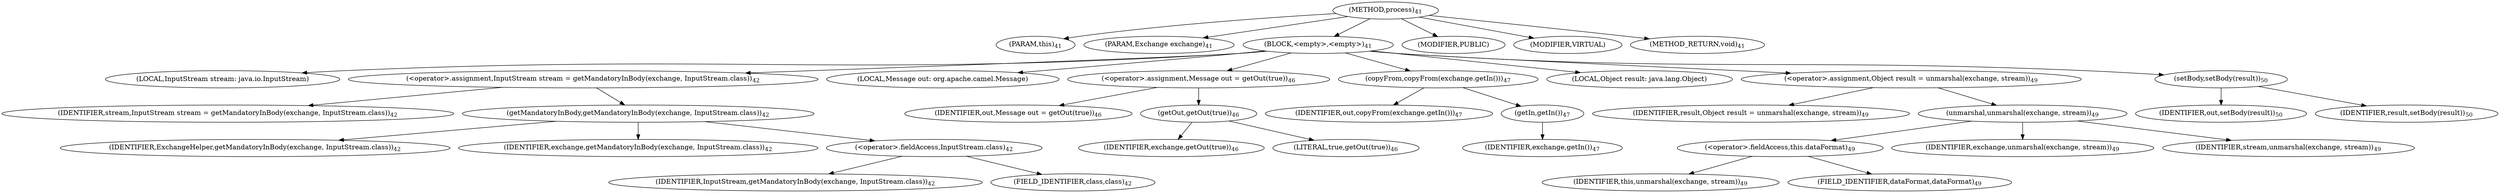 digraph "process" {  
"32" [label = <(METHOD,process)<SUB>41</SUB>> ]
"33" [label = <(PARAM,this)<SUB>41</SUB>> ]
"34" [label = <(PARAM,Exchange exchange)<SUB>41</SUB>> ]
"35" [label = <(BLOCK,&lt;empty&gt;,&lt;empty&gt;)<SUB>41</SUB>> ]
"36" [label = <(LOCAL,InputStream stream: java.io.InputStream)> ]
"37" [label = <(&lt;operator&gt;.assignment,InputStream stream = getMandatoryInBody(exchange, InputStream.class))<SUB>42</SUB>> ]
"38" [label = <(IDENTIFIER,stream,InputStream stream = getMandatoryInBody(exchange, InputStream.class))<SUB>42</SUB>> ]
"39" [label = <(getMandatoryInBody,getMandatoryInBody(exchange, InputStream.class))<SUB>42</SUB>> ]
"40" [label = <(IDENTIFIER,ExchangeHelper,getMandatoryInBody(exchange, InputStream.class))<SUB>42</SUB>> ]
"41" [label = <(IDENTIFIER,exchange,getMandatoryInBody(exchange, InputStream.class))<SUB>42</SUB>> ]
"42" [label = <(&lt;operator&gt;.fieldAccess,InputStream.class)<SUB>42</SUB>> ]
"43" [label = <(IDENTIFIER,InputStream,getMandatoryInBody(exchange, InputStream.class))<SUB>42</SUB>> ]
"44" [label = <(FIELD_IDENTIFIER,class,class)<SUB>42</SUB>> ]
"45" [label = <(LOCAL,Message out: org.apache.camel.Message)> ]
"46" [label = <(&lt;operator&gt;.assignment,Message out = getOut(true))<SUB>46</SUB>> ]
"47" [label = <(IDENTIFIER,out,Message out = getOut(true))<SUB>46</SUB>> ]
"48" [label = <(getOut,getOut(true))<SUB>46</SUB>> ]
"49" [label = <(IDENTIFIER,exchange,getOut(true))<SUB>46</SUB>> ]
"50" [label = <(LITERAL,true,getOut(true))<SUB>46</SUB>> ]
"51" [label = <(copyFrom,copyFrom(exchange.getIn()))<SUB>47</SUB>> ]
"52" [label = <(IDENTIFIER,out,copyFrom(exchange.getIn()))<SUB>47</SUB>> ]
"53" [label = <(getIn,getIn())<SUB>47</SUB>> ]
"54" [label = <(IDENTIFIER,exchange,getIn())<SUB>47</SUB>> ]
"55" [label = <(LOCAL,Object result: java.lang.Object)> ]
"56" [label = <(&lt;operator&gt;.assignment,Object result = unmarshal(exchange, stream))<SUB>49</SUB>> ]
"57" [label = <(IDENTIFIER,result,Object result = unmarshal(exchange, stream))<SUB>49</SUB>> ]
"58" [label = <(unmarshal,unmarshal(exchange, stream))<SUB>49</SUB>> ]
"59" [label = <(&lt;operator&gt;.fieldAccess,this.dataFormat)<SUB>49</SUB>> ]
"60" [label = <(IDENTIFIER,this,unmarshal(exchange, stream))<SUB>49</SUB>> ]
"61" [label = <(FIELD_IDENTIFIER,dataFormat,dataFormat)<SUB>49</SUB>> ]
"62" [label = <(IDENTIFIER,exchange,unmarshal(exchange, stream))<SUB>49</SUB>> ]
"63" [label = <(IDENTIFIER,stream,unmarshal(exchange, stream))<SUB>49</SUB>> ]
"64" [label = <(setBody,setBody(result))<SUB>50</SUB>> ]
"65" [label = <(IDENTIFIER,out,setBody(result))<SUB>50</SUB>> ]
"66" [label = <(IDENTIFIER,result,setBody(result))<SUB>50</SUB>> ]
"67" [label = <(MODIFIER,PUBLIC)> ]
"68" [label = <(MODIFIER,VIRTUAL)> ]
"69" [label = <(METHOD_RETURN,void)<SUB>41</SUB>> ]
  "32" -> "33" 
  "32" -> "34" 
  "32" -> "35" 
  "32" -> "67" 
  "32" -> "68" 
  "32" -> "69" 
  "35" -> "36" 
  "35" -> "37" 
  "35" -> "45" 
  "35" -> "46" 
  "35" -> "51" 
  "35" -> "55" 
  "35" -> "56" 
  "35" -> "64" 
  "37" -> "38" 
  "37" -> "39" 
  "39" -> "40" 
  "39" -> "41" 
  "39" -> "42" 
  "42" -> "43" 
  "42" -> "44" 
  "46" -> "47" 
  "46" -> "48" 
  "48" -> "49" 
  "48" -> "50" 
  "51" -> "52" 
  "51" -> "53" 
  "53" -> "54" 
  "56" -> "57" 
  "56" -> "58" 
  "58" -> "59" 
  "58" -> "62" 
  "58" -> "63" 
  "59" -> "60" 
  "59" -> "61" 
  "64" -> "65" 
  "64" -> "66" 
}
